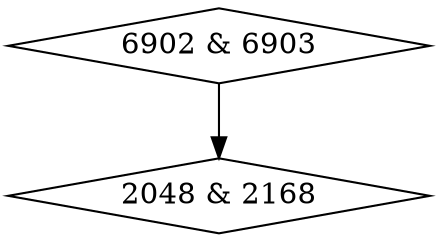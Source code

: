 digraph {
0 [label = "2048 & 2168", shape = diamond];
1 [label = "6902 & 6903", shape = diamond];
1->0;
}
